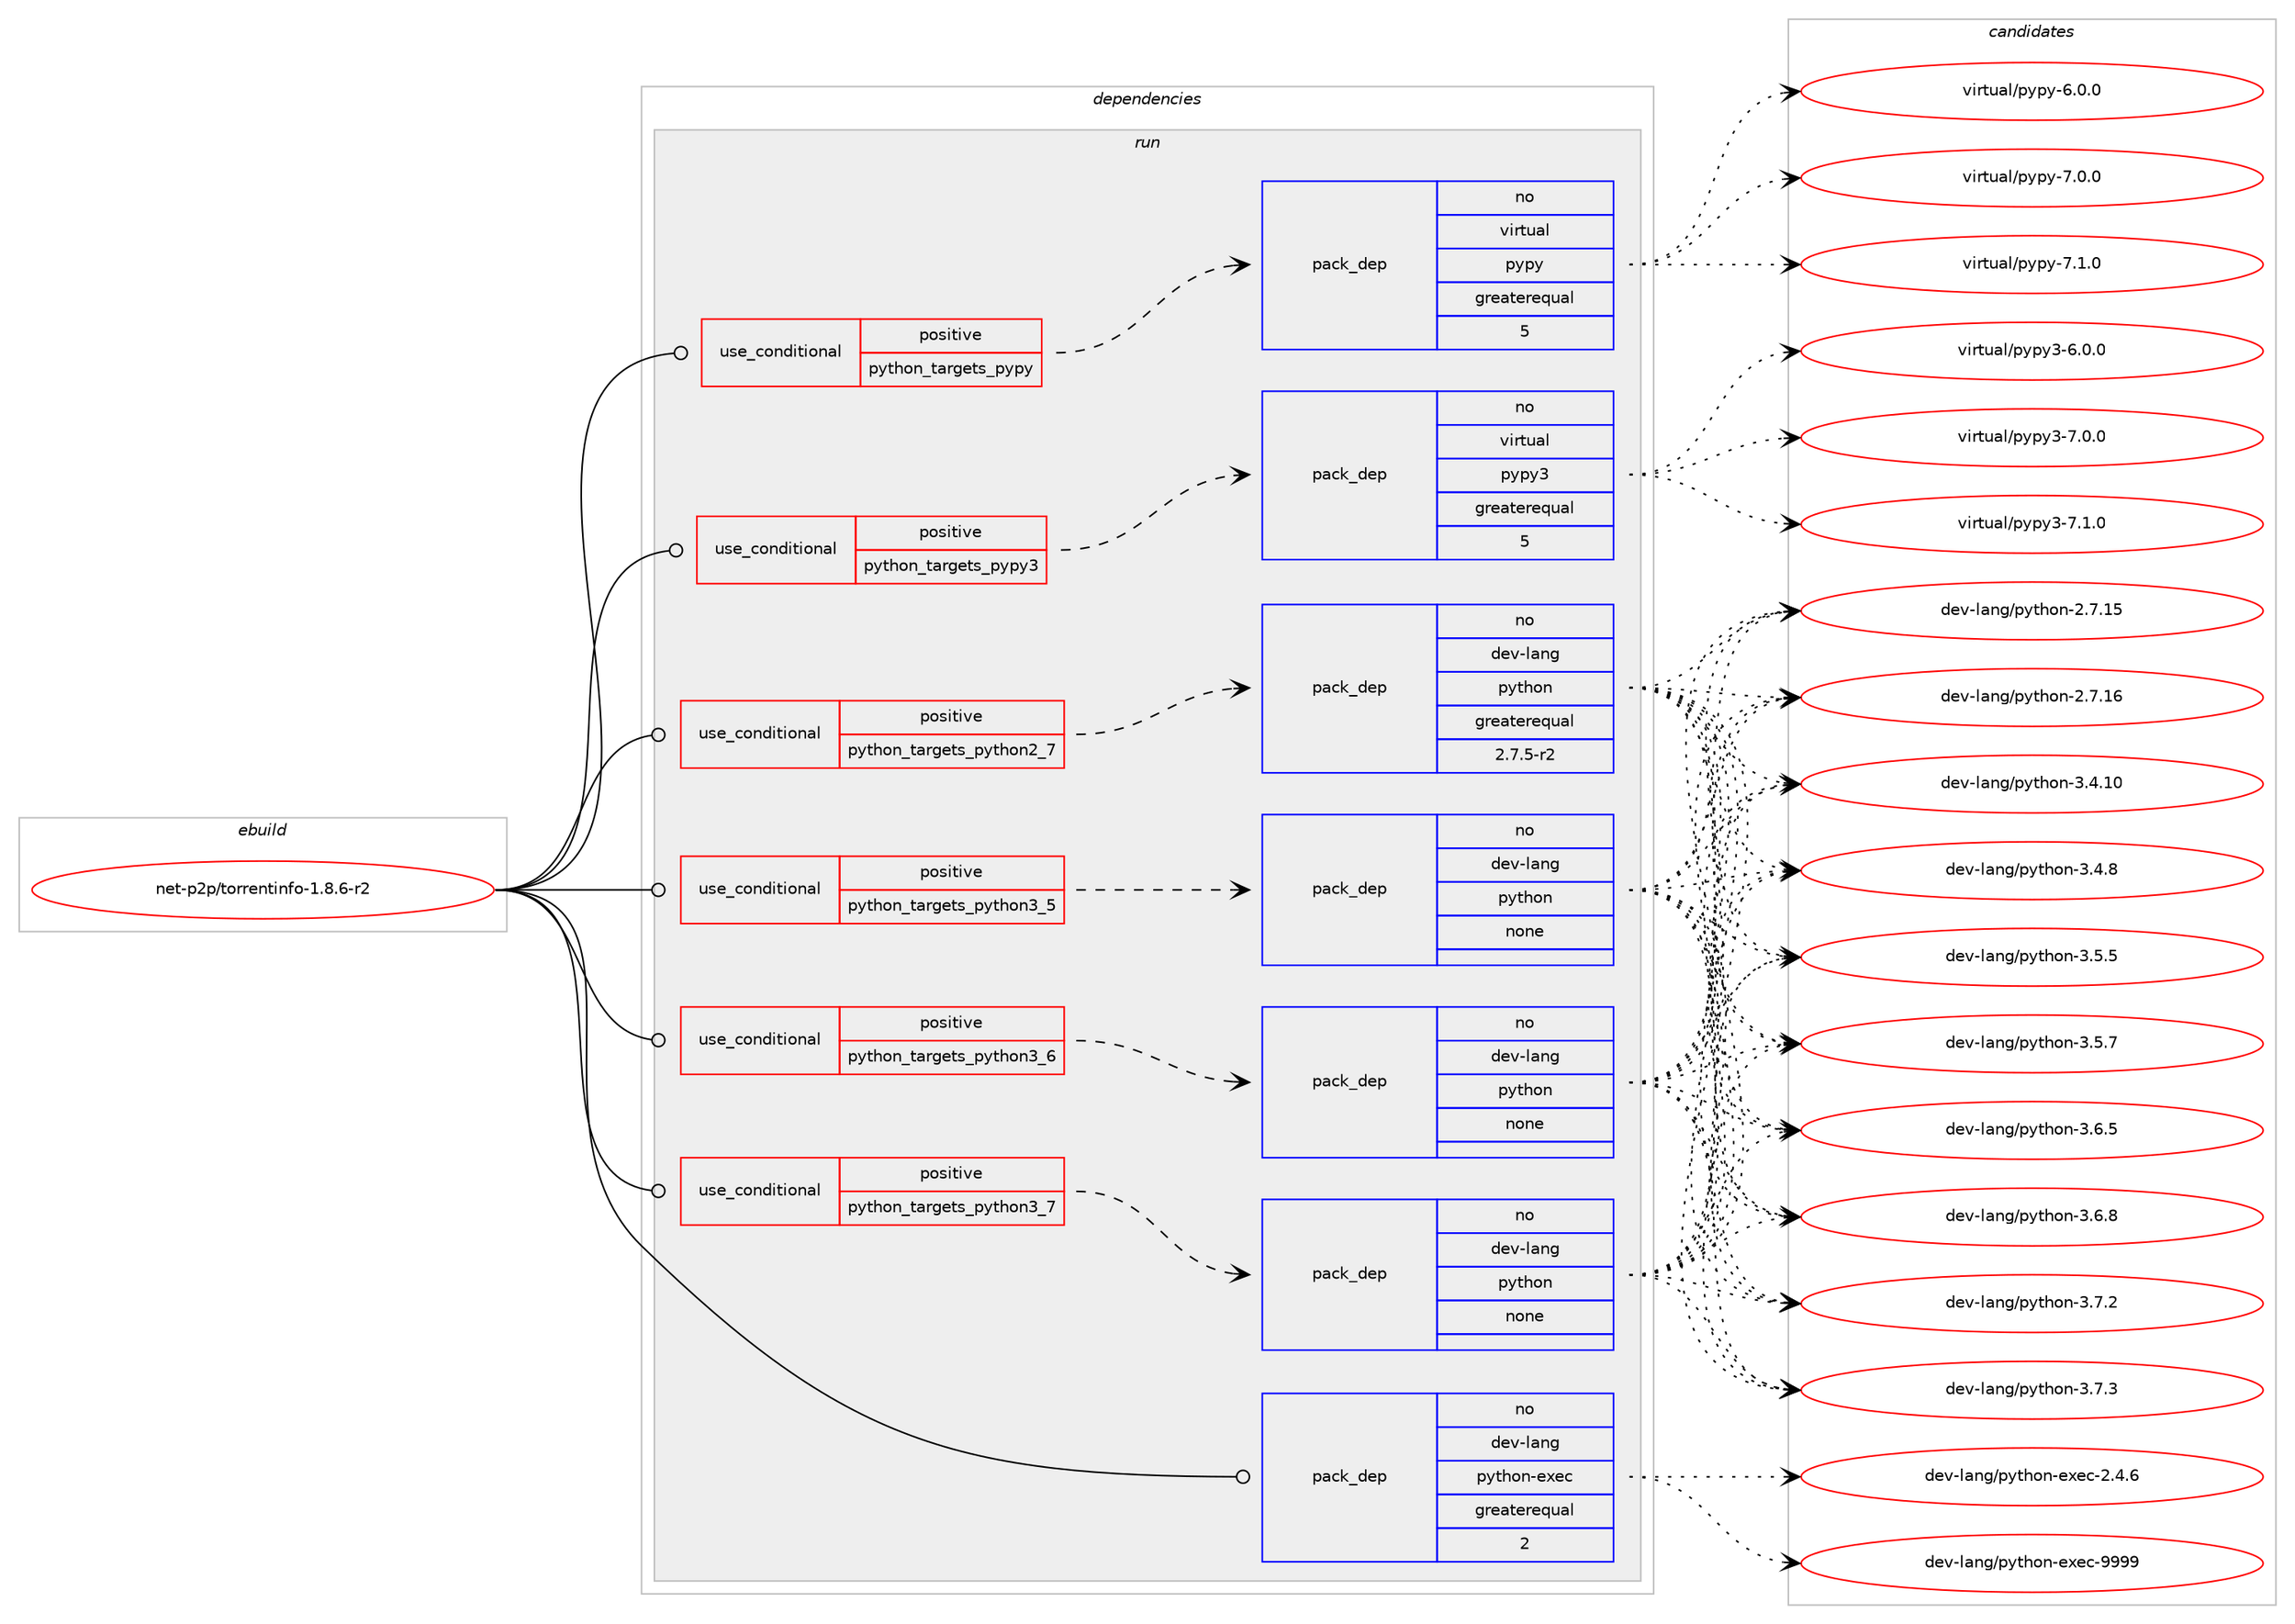 digraph prolog {

# *************
# Graph options
# *************

newrank=true;
concentrate=true;
compound=true;
graph [rankdir=LR,fontname=Helvetica,fontsize=10,ranksep=1.5];#, ranksep=2.5, nodesep=0.2];
edge  [arrowhead=vee];
node  [fontname=Helvetica,fontsize=10];

# **********
# The ebuild
# **********

subgraph cluster_leftcol {
color=gray;
rank=same;
label=<<i>ebuild</i>>;
id [label="net-p2p/torrentinfo-1.8.6-r2", color=red, width=4, href="../net-p2p/torrentinfo-1.8.6-r2.svg"];
}

# ****************
# The dependencies
# ****************

subgraph cluster_midcol {
color=gray;
label=<<i>dependencies</i>>;
subgraph cluster_compile {
fillcolor="#eeeeee";
style=filled;
label=<<i>compile</i>>;
}
subgraph cluster_compileandrun {
fillcolor="#eeeeee";
style=filled;
label=<<i>compile and run</i>>;
}
subgraph cluster_run {
fillcolor="#eeeeee";
style=filled;
label=<<i>run</i>>;
subgraph cond1090 {
dependency4440 [label=<<TABLE BORDER="0" CELLBORDER="1" CELLSPACING="0" CELLPADDING="4"><TR><TD ROWSPAN="3" CELLPADDING="10">use_conditional</TD></TR><TR><TD>positive</TD></TR><TR><TD>python_targets_pypy</TD></TR></TABLE>>, shape=none, color=red];
subgraph pack3276 {
dependency4441 [label=<<TABLE BORDER="0" CELLBORDER="1" CELLSPACING="0" CELLPADDING="4" WIDTH="220"><TR><TD ROWSPAN="6" CELLPADDING="30">pack_dep</TD></TR><TR><TD WIDTH="110">no</TD></TR><TR><TD>virtual</TD></TR><TR><TD>pypy</TD></TR><TR><TD>greaterequal</TD></TR><TR><TD>5</TD></TR></TABLE>>, shape=none, color=blue];
}
dependency4440:e -> dependency4441:w [weight=20,style="dashed",arrowhead="vee"];
}
id:e -> dependency4440:w [weight=20,style="solid",arrowhead="odot"];
subgraph cond1091 {
dependency4442 [label=<<TABLE BORDER="0" CELLBORDER="1" CELLSPACING="0" CELLPADDING="4"><TR><TD ROWSPAN="3" CELLPADDING="10">use_conditional</TD></TR><TR><TD>positive</TD></TR><TR><TD>python_targets_pypy3</TD></TR></TABLE>>, shape=none, color=red];
subgraph pack3277 {
dependency4443 [label=<<TABLE BORDER="0" CELLBORDER="1" CELLSPACING="0" CELLPADDING="4" WIDTH="220"><TR><TD ROWSPAN="6" CELLPADDING="30">pack_dep</TD></TR><TR><TD WIDTH="110">no</TD></TR><TR><TD>virtual</TD></TR><TR><TD>pypy3</TD></TR><TR><TD>greaterequal</TD></TR><TR><TD>5</TD></TR></TABLE>>, shape=none, color=blue];
}
dependency4442:e -> dependency4443:w [weight=20,style="dashed",arrowhead="vee"];
}
id:e -> dependency4442:w [weight=20,style="solid",arrowhead="odot"];
subgraph cond1092 {
dependency4444 [label=<<TABLE BORDER="0" CELLBORDER="1" CELLSPACING="0" CELLPADDING="4"><TR><TD ROWSPAN="3" CELLPADDING="10">use_conditional</TD></TR><TR><TD>positive</TD></TR><TR><TD>python_targets_python2_7</TD></TR></TABLE>>, shape=none, color=red];
subgraph pack3278 {
dependency4445 [label=<<TABLE BORDER="0" CELLBORDER="1" CELLSPACING="0" CELLPADDING="4" WIDTH="220"><TR><TD ROWSPAN="6" CELLPADDING="30">pack_dep</TD></TR><TR><TD WIDTH="110">no</TD></TR><TR><TD>dev-lang</TD></TR><TR><TD>python</TD></TR><TR><TD>greaterequal</TD></TR><TR><TD>2.7.5-r2</TD></TR></TABLE>>, shape=none, color=blue];
}
dependency4444:e -> dependency4445:w [weight=20,style="dashed",arrowhead="vee"];
}
id:e -> dependency4444:w [weight=20,style="solid",arrowhead="odot"];
subgraph cond1093 {
dependency4446 [label=<<TABLE BORDER="0" CELLBORDER="1" CELLSPACING="0" CELLPADDING="4"><TR><TD ROWSPAN="3" CELLPADDING="10">use_conditional</TD></TR><TR><TD>positive</TD></TR><TR><TD>python_targets_python3_5</TD></TR></TABLE>>, shape=none, color=red];
subgraph pack3279 {
dependency4447 [label=<<TABLE BORDER="0" CELLBORDER="1" CELLSPACING="0" CELLPADDING="4" WIDTH="220"><TR><TD ROWSPAN="6" CELLPADDING="30">pack_dep</TD></TR><TR><TD WIDTH="110">no</TD></TR><TR><TD>dev-lang</TD></TR><TR><TD>python</TD></TR><TR><TD>none</TD></TR><TR><TD></TD></TR></TABLE>>, shape=none, color=blue];
}
dependency4446:e -> dependency4447:w [weight=20,style="dashed",arrowhead="vee"];
}
id:e -> dependency4446:w [weight=20,style="solid",arrowhead="odot"];
subgraph cond1094 {
dependency4448 [label=<<TABLE BORDER="0" CELLBORDER="1" CELLSPACING="0" CELLPADDING="4"><TR><TD ROWSPAN="3" CELLPADDING="10">use_conditional</TD></TR><TR><TD>positive</TD></TR><TR><TD>python_targets_python3_6</TD></TR></TABLE>>, shape=none, color=red];
subgraph pack3280 {
dependency4449 [label=<<TABLE BORDER="0" CELLBORDER="1" CELLSPACING="0" CELLPADDING="4" WIDTH="220"><TR><TD ROWSPAN="6" CELLPADDING="30">pack_dep</TD></TR><TR><TD WIDTH="110">no</TD></TR><TR><TD>dev-lang</TD></TR><TR><TD>python</TD></TR><TR><TD>none</TD></TR><TR><TD></TD></TR></TABLE>>, shape=none, color=blue];
}
dependency4448:e -> dependency4449:w [weight=20,style="dashed",arrowhead="vee"];
}
id:e -> dependency4448:w [weight=20,style="solid",arrowhead="odot"];
subgraph cond1095 {
dependency4450 [label=<<TABLE BORDER="0" CELLBORDER="1" CELLSPACING="0" CELLPADDING="4"><TR><TD ROWSPAN="3" CELLPADDING="10">use_conditional</TD></TR><TR><TD>positive</TD></TR><TR><TD>python_targets_python3_7</TD></TR></TABLE>>, shape=none, color=red];
subgraph pack3281 {
dependency4451 [label=<<TABLE BORDER="0" CELLBORDER="1" CELLSPACING="0" CELLPADDING="4" WIDTH="220"><TR><TD ROWSPAN="6" CELLPADDING="30">pack_dep</TD></TR><TR><TD WIDTH="110">no</TD></TR><TR><TD>dev-lang</TD></TR><TR><TD>python</TD></TR><TR><TD>none</TD></TR><TR><TD></TD></TR></TABLE>>, shape=none, color=blue];
}
dependency4450:e -> dependency4451:w [weight=20,style="dashed",arrowhead="vee"];
}
id:e -> dependency4450:w [weight=20,style="solid",arrowhead="odot"];
subgraph pack3282 {
dependency4452 [label=<<TABLE BORDER="0" CELLBORDER="1" CELLSPACING="0" CELLPADDING="4" WIDTH="220"><TR><TD ROWSPAN="6" CELLPADDING="30">pack_dep</TD></TR><TR><TD WIDTH="110">no</TD></TR><TR><TD>dev-lang</TD></TR><TR><TD>python-exec</TD></TR><TR><TD>greaterequal</TD></TR><TR><TD>2</TD></TR></TABLE>>, shape=none, color=blue];
}
id:e -> dependency4452:w [weight=20,style="solid",arrowhead="odot"];
}
}

# **************
# The candidates
# **************

subgraph cluster_choices {
rank=same;
color=gray;
label=<<i>candidates</i>>;

subgraph choice3276 {
color=black;
nodesep=1;
choice1181051141161179710847112121112121455446484648 [label="virtual/pypy-6.0.0", color=red, width=4,href="../virtual/pypy-6.0.0.svg"];
choice1181051141161179710847112121112121455546484648 [label="virtual/pypy-7.0.0", color=red, width=4,href="../virtual/pypy-7.0.0.svg"];
choice1181051141161179710847112121112121455546494648 [label="virtual/pypy-7.1.0", color=red, width=4,href="../virtual/pypy-7.1.0.svg"];
dependency4441:e -> choice1181051141161179710847112121112121455446484648:w [style=dotted,weight="100"];
dependency4441:e -> choice1181051141161179710847112121112121455546484648:w [style=dotted,weight="100"];
dependency4441:e -> choice1181051141161179710847112121112121455546494648:w [style=dotted,weight="100"];
}
subgraph choice3277 {
color=black;
nodesep=1;
choice118105114116117971084711212111212151455446484648 [label="virtual/pypy3-6.0.0", color=red, width=4,href="../virtual/pypy3-6.0.0.svg"];
choice118105114116117971084711212111212151455546484648 [label="virtual/pypy3-7.0.0", color=red, width=4,href="../virtual/pypy3-7.0.0.svg"];
choice118105114116117971084711212111212151455546494648 [label="virtual/pypy3-7.1.0", color=red, width=4,href="../virtual/pypy3-7.1.0.svg"];
dependency4443:e -> choice118105114116117971084711212111212151455446484648:w [style=dotted,weight="100"];
dependency4443:e -> choice118105114116117971084711212111212151455546484648:w [style=dotted,weight="100"];
dependency4443:e -> choice118105114116117971084711212111212151455546494648:w [style=dotted,weight="100"];
}
subgraph choice3278 {
color=black;
nodesep=1;
choice10010111845108971101034711212111610411111045504655464953 [label="dev-lang/python-2.7.15", color=red, width=4,href="../dev-lang/python-2.7.15.svg"];
choice10010111845108971101034711212111610411111045504655464954 [label="dev-lang/python-2.7.16", color=red, width=4,href="../dev-lang/python-2.7.16.svg"];
choice10010111845108971101034711212111610411111045514652464948 [label="dev-lang/python-3.4.10", color=red, width=4,href="../dev-lang/python-3.4.10.svg"];
choice100101118451089711010347112121116104111110455146524656 [label="dev-lang/python-3.4.8", color=red, width=4,href="../dev-lang/python-3.4.8.svg"];
choice100101118451089711010347112121116104111110455146534653 [label="dev-lang/python-3.5.5", color=red, width=4,href="../dev-lang/python-3.5.5.svg"];
choice100101118451089711010347112121116104111110455146534655 [label="dev-lang/python-3.5.7", color=red, width=4,href="../dev-lang/python-3.5.7.svg"];
choice100101118451089711010347112121116104111110455146544653 [label="dev-lang/python-3.6.5", color=red, width=4,href="../dev-lang/python-3.6.5.svg"];
choice100101118451089711010347112121116104111110455146544656 [label="dev-lang/python-3.6.8", color=red, width=4,href="../dev-lang/python-3.6.8.svg"];
choice100101118451089711010347112121116104111110455146554650 [label="dev-lang/python-3.7.2", color=red, width=4,href="../dev-lang/python-3.7.2.svg"];
choice100101118451089711010347112121116104111110455146554651 [label="dev-lang/python-3.7.3", color=red, width=4,href="../dev-lang/python-3.7.3.svg"];
dependency4445:e -> choice10010111845108971101034711212111610411111045504655464953:w [style=dotted,weight="100"];
dependency4445:e -> choice10010111845108971101034711212111610411111045504655464954:w [style=dotted,weight="100"];
dependency4445:e -> choice10010111845108971101034711212111610411111045514652464948:w [style=dotted,weight="100"];
dependency4445:e -> choice100101118451089711010347112121116104111110455146524656:w [style=dotted,weight="100"];
dependency4445:e -> choice100101118451089711010347112121116104111110455146534653:w [style=dotted,weight="100"];
dependency4445:e -> choice100101118451089711010347112121116104111110455146534655:w [style=dotted,weight="100"];
dependency4445:e -> choice100101118451089711010347112121116104111110455146544653:w [style=dotted,weight="100"];
dependency4445:e -> choice100101118451089711010347112121116104111110455146544656:w [style=dotted,weight="100"];
dependency4445:e -> choice100101118451089711010347112121116104111110455146554650:w [style=dotted,weight="100"];
dependency4445:e -> choice100101118451089711010347112121116104111110455146554651:w [style=dotted,weight="100"];
}
subgraph choice3279 {
color=black;
nodesep=1;
choice10010111845108971101034711212111610411111045504655464953 [label="dev-lang/python-2.7.15", color=red, width=4,href="../dev-lang/python-2.7.15.svg"];
choice10010111845108971101034711212111610411111045504655464954 [label="dev-lang/python-2.7.16", color=red, width=4,href="../dev-lang/python-2.7.16.svg"];
choice10010111845108971101034711212111610411111045514652464948 [label="dev-lang/python-3.4.10", color=red, width=4,href="../dev-lang/python-3.4.10.svg"];
choice100101118451089711010347112121116104111110455146524656 [label="dev-lang/python-3.4.8", color=red, width=4,href="../dev-lang/python-3.4.8.svg"];
choice100101118451089711010347112121116104111110455146534653 [label="dev-lang/python-3.5.5", color=red, width=4,href="../dev-lang/python-3.5.5.svg"];
choice100101118451089711010347112121116104111110455146534655 [label="dev-lang/python-3.5.7", color=red, width=4,href="../dev-lang/python-3.5.7.svg"];
choice100101118451089711010347112121116104111110455146544653 [label="dev-lang/python-3.6.5", color=red, width=4,href="../dev-lang/python-3.6.5.svg"];
choice100101118451089711010347112121116104111110455146544656 [label="dev-lang/python-3.6.8", color=red, width=4,href="../dev-lang/python-3.6.8.svg"];
choice100101118451089711010347112121116104111110455146554650 [label="dev-lang/python-3.7.2", color=red, width=4,href="../dev-lang/python-3.7.2.svg"];
choice100101118451089711010347112121116104111110455146554651 [label="dev-lang/python-3.7.3", color=red, width=4,href="../dev-lang/python-3.7.3.svg"];
dependency4447:e -> choice10010111845108971101034711212111610411111045504655464953:w [style=dotted,weight="100"];
dependency4447:e -> choice10010111845108971101034711212111610411111045504655464954:w [style=dotted,weight="100"];
dependency4447:e -> choice10010111845108971101034711212111610411111045514652464948:w [style=dotted,weight="100"];
dependency4447:e -> choice100101118451089711010347112121116104111110455146524656:w [style=dotted,weight="100"];
dependency4447:e -> choice100101118451089711010347112121116104111110455146534653:w [style=dotted,weight="100"];
dependency4447:e -> choice100101118451089711010347112121116104111110455146534655:w [style=dotted,weight="100"];
dependency4447:e -> choice100101118451089711010347112121116104111110455146544653:w [style=dotted,weight="100"];
dependency4447:e -> choice100101118451089711010347112121116104111110455146544656:w [style=dotted,weight="100"];
dependency4447:e -> choice100101118451089711010347112121116104111110455146554650:w [style=dotted,weight="100"];
dependency4447:e -> choice100101118451089711010347112121116104111110455146554651:w [style=dotted,weight="100"];
}
subgraph choice3280 {
color=black;
nodesep=1;
choice10010111845108971101034711212111610411111045504655464953 [label="dev-lang/python-2.7.15", color=red, width=4,href="../dev-lang/python-2.7.15.svg"];
choice10010111845108971101034711212111610411111045504655464954 [label="dev-lang/python-2.7.16", color=red, width=4,href="../dev-lang/python-2.7.16.svg"];
choice10010111845108971101034711212111610411111045514652464948 [label="dev-lang/python-3.4.10", color=red, width=4,href="../dev-lang/python-3.4.10.svg"];
choice100101118451089711010347112121116104111110455146524656 [label="dev-lang/python-3.4.8", color=red, width=4,href="../dev-lang/python-3.4.8.svg"];
choice100101118451089711010347112121116104111110455146534653 [label="dev-lang/python-3.5.5", color=red, width=4,href="../dev-lang/python-3.5.5.svg"];
choice100101118451089711010347112121116104111110455146534655 [label="dev-lang/python-3.5.7", color=red, width=4,href="../dev-lang/python-3.5.7.svg"];
choice100101118451089711010347112121116104111110455146544653 [label="dev-lang/python-3.6.5", color=red, width=4,href="../dev-lang/python-3.6.5.svg"];
choice100101118451089711010347112121116104111110455146544656 [label="dev-lang/python-3.6.8", color=red, width=4,href="../dev-lang/python-3.6.8.svg"];
choice100101118451089711010347112121116104111110455146554650 [label="dev-lang/python-3.7.2", color=red, width=4,href="../dev-lang/python-3.7.2.svg"];
choice100101118451089711010347112121116104111110455146554651 [label="dev-lang/python-3.7.3", color=red, width=4,href="../dev-lang/python-3.7.3.svg"];
dependency4449:e -> choice10010111845108971101034711212111610411111045504655464953:w [style=dotted,weight="100"];
dependency4449:e -> choice10010111845108971101034711212111610411111045504655464954:w [style=dotted,weight="100"];
dependency4449:e -> choice10010111845108971101034711212111610411111045514652464948:w [style=dotted,weight="100"];
dependency4449:e -> choice100101118451089711010347112121116104111110455146524656:w [style=dotted,weight="100"];
dependency4449:e -> choice100101118451089711010347112121116104111110455146534653:w [style=dotted,weight="100"];
dependency4449:e -> choice100101118451089711010347112121116104111110455146534655:w [style=dotted,weight="100"];
dependency4449:e -> choice100101118451089711010347112121116104111110455146544653:w [style=dotted,weight="100"];
dependency4449:e -> choice100101118451089711010347112121116104111110455146544656:w [style=dotted,weight="100"];
dependency4449:e -> choice100101118451089711010347112121116104111110455146554650:w [style=dotted,weight="100"];
dependency4449:e -> choice100101118451089711010347112121116104111110455146554651:w [style=dotted,weight="100"];
}
subgraph choice3281 {
color=black;
nodesep=1;
choice10010111845108971101034711212111610411111045504655464953 [label="dev-lang/python-2.7.15", color=red, width=4,href="../dev-lang/python-2.7.15.svg"];
choice10010111845108971101034711212111610411111045504655464954 [label="dev-lang/python-2.7.16", color=red, width=4,href="../dev-lang/python-2.7.16.svg"];
choice10010111845108971101034711212111610411111045514652464948 [label="dev-lang/python-3.4.10", color=red, width=4,href="../dev-lang/python-3.4.10.svg"];
choice100101118451089711010347112121116104111110455146524656 [label="dev-lang/python-3.4.8", color=red, width=4,href="../dev-lang/python-3.4.8.svg"];
choice100101118451089711010347112121116104111110455146534653 [label="dev-lang/python-3.5.5", color=red, width=4,href="../dev-lang/python-3.5.5.svg"];
choice100101118451089711010347112121116104111110455146534655 [label="dev-lang/python-3.5.7", color=red, width=4,href="../dev-lang/python-3.5.7.svg"];
choice100101118451089711010347112121116104111110455146544653 [label="dev-lang/python-3.6.5", color=red, width=4,href="../dev-lang/python-3.6.5.svg"];
choice100101118451089711010347112121116104111110455146544656 [label="dev-lang/python-3.6.8", color=red, width=4,href="../dev-lang/python-3.6.8.svg"];
choice100101118451089711010347112121116104111110455146554650 [label="dev-lang/python-3.7.2", color=red, width=4,href="../dev-lang/python-3.7.2.svg"];
choice100101118451089711010347112121116104111110455146554651 [label="dev-lang/python-3.7.3", color=red, width=4,href="../dev-lang/python-3.7.3.svg"];
dependency4451:e -> choice10010111845108971101034711212111610411111045504655464953:w [style=dotted,weight="100"];
dependency4451:e -> choice10010111845108971101034711212111610411111045504655464954:w [style=dotted,weight="100"];
dependency4451:e -> choice10010111845108971101034711212111610411111045514652464948:w [style=dotted,weight="100"];
dependency4451:e -> choice100101118451089711010347112121116104111110455146524656:w [style=dotted,weight="100"];
dependency4451:e -> choice100101118451089711010347112121116104111110455146534653:w [style=dotted,weight="100"];
dependency4451:e -> choice100101118451089711010347112121116104111110455146534655:w [style=dotted,weight="100"];
dependency4451:e -> choice100101118451089711010347112121116104111110455146544653:w [style=dotted,weight="100"];
dependency4451:e -> choice100101118451089711010347112121116104111110455146544656:w [style=dotted,weight="100"];
dependency4451:e -> choice100101118451089711010347112121116104111110455146554650:w [style=dotted,weight="100"];
dependency4451:e -> choice100101118451089711010347112121116104111110455146554651:w [style=dotted,weight="100"];
}
subgraph choice3282 {
color=black;
nodesep=1;
choice1001011184510897110103471121211161041111104510112010199455046524654 [label="dev-lang/python-exec-2.4.6", color=red, width=4,href="../dev-lang/python-exec-2.4.6.svg"];
choice10010111845108971101034711212111610411111045101120101994557575757 [label="dev-lang/python-exec-9999", color=red, width=4,href="../dev-lang/python-exec-9999.svg"];
dependency4452:e -> choice1001011184510897110103471121211161041111104510112010199455046524654:w [style=dotted,weight="100"];
dependency4452:e -> choice10010111845108971101034711212111610411111045101120101994557575757:w [style=dotted,weight="100"];
}
}

}
